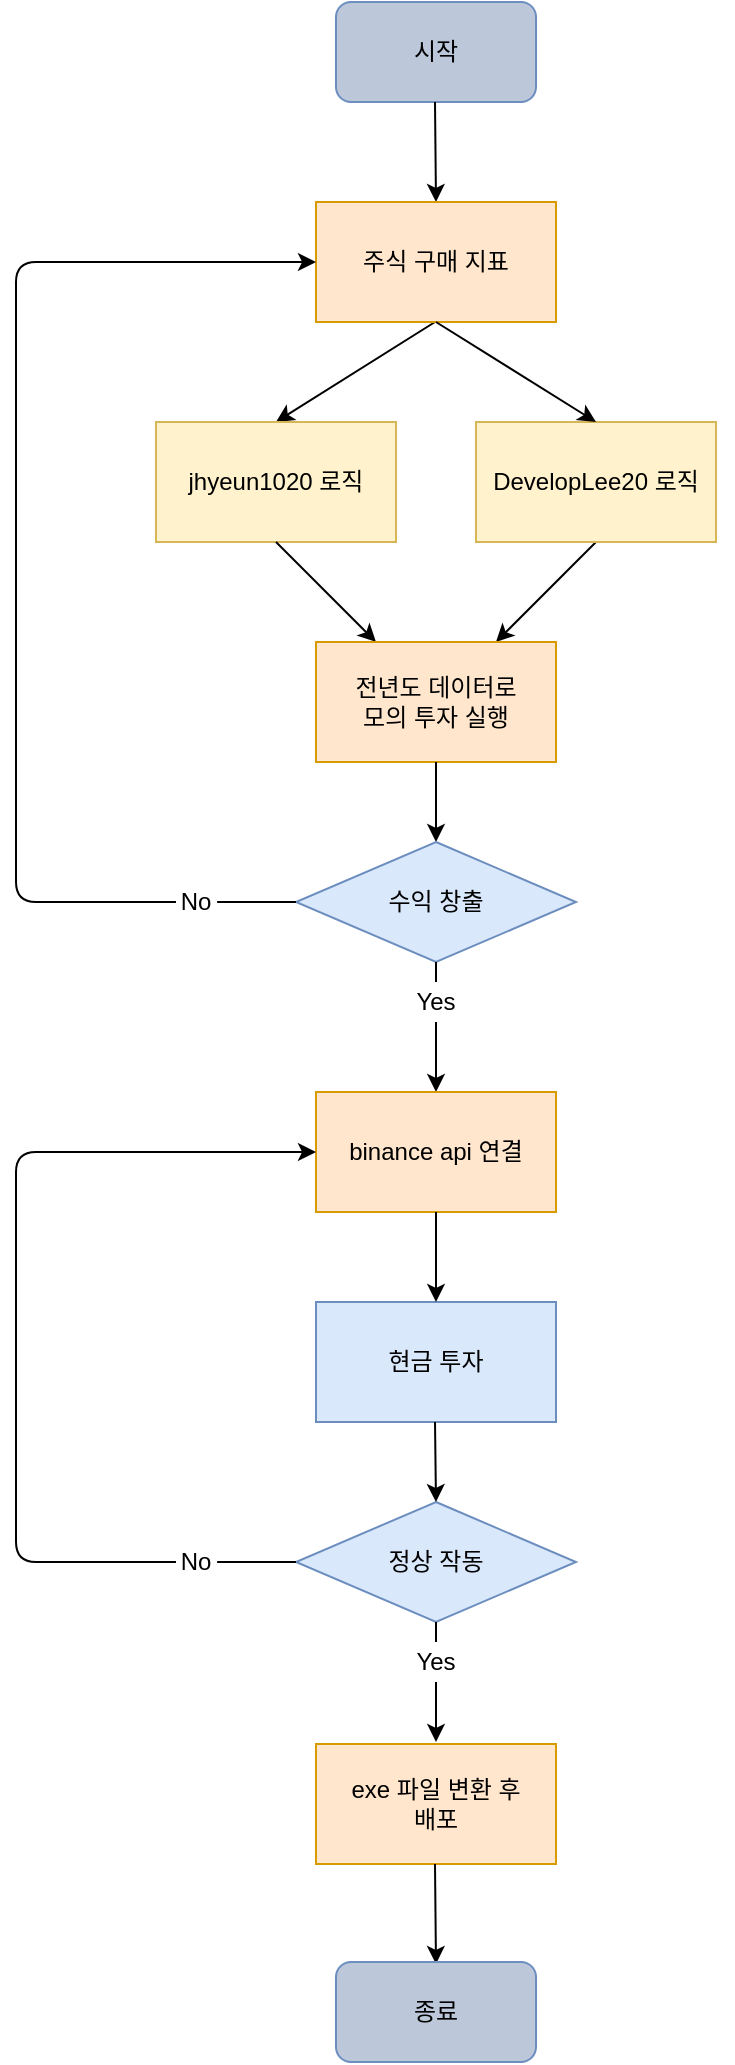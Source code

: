 <mxfile version="14.2.6" type="github"><diagram id="3m_HOU2zzyhfPEEuxjuD" name="Page-1"><mxGraphModel dx="1209" dy="749" grid="1" gridSize="10" guides="1" tooltips="1" connect="1" arrows="1" fold="1" page="1" pageScale="1" pageWidth="827" pageHeight="1169" math="0" shadow="0"><root><mxCell id="0"/><mxCell id="1" parent="0"/><mxCell id="cSzVIA07Tfc7VqJ-5l3j-1" value="시작" style="rounded=1;whiteSpace=wrap;html=1;strokeColor=#6c8ebf;fillColor=#BCC8D9;" vertex="1" parent="1"><mxGeometry x="350" y="10" width="100" height="50" as="geometry"/></mxCell><mxCell id="cSzVIA07Tfc7VqJ-5l3j-4" value="" style="endArrow=classic;html=1;entryX=0.5;entryY=0;entryDx=0;entryDy=0;" edge="1" parent="1" target="cSzVIA07Tfc7VqJ-5l3j-8"><mxGeometry width="50" height="50" relative="1" as="geometry"><mxPoint x="399.5" y="170" as="sourcePoint"/><mxPoint x="320" y="250" as="targetPoint"/></mxGeometry></mxCell><mxCell id="cSzVIA07Tfc7VqJ-5l3j-5" value="" style="endArrow=classic;html=1;" edge="1" parent="1"><mxGeometry width="50" height="50" relative="1" as="geometry"><mxPoint x="399.5" y="60" as="sourcePoint"/><mxPoint x="400" y="110" as="targetPoint"/></mxGeometry></mxCell><mxCell id="cSzVIA07Tfc7VqJ-5l3j-6" value="주식 구매 지표" style="rounded=0;whiteSpace=wrap;html=1;fillColor=#ffe6cc;strokeColor=#d79b00;" vertex="1" parent="1"><mxGeometry x="340" y="110" width="120" height="60" as="geometry"/></mxCell><mxCell id="cSzVIA07Tfc7VqJ-5l3j-8" value="jhyeun1020 로직" style="rounded=0;whiteSpace=wrap;html=1;fillColor=#fff2cc;strokeColor=#d6b656;" vertex="1" parent="1"><mxGeometry x="260" y="220" width="120" height="60" as="geometry"/></mxCell><mxCell id="cSzVIA07Tfc7VqJ-5l3j-11" value="" style="endArrow=classic;html=1;" edge="1" parent="1" source="cSzVIA07Tfc7VqJ-5l3j-12"><mxGeometry width="50" height="50" relative="1" as="geometry"><mxPoint x="400" y="170" as="sourcePoint"/><mxPoint x="480" y="250" as="targetPoint"/></mxGeometry></mxCell><mxCell id="cSzVIA07Tfc7VqJ-5l3j-13" value="" style="endArrow=classic;html=1;entryX=0.25;entryY=0;entryDx=0;entryDy=0;exitX=0.5;exitY=1;exitDx=0;exitDy=0;" edge="1" parent="1" source="cSzVIA07Tfc7VqJ-5l3j-8" target="cSzVIA07Tfc7VqJ-5l3j-15"><mxGeometry width="50" height="50" relative="1" as="geometry"><mxPoint x="320" y="330" as="sourcePoint"/><mxPoint x="390" y="400" as="targetPoint"/></mxGeometry></mxCell><mxCell id="cSzVIA07Tfc7VqJ-5l3j-14" value="" style="endArrow=classic;html=1;entryX=0.75;entryY=0;entryDx=0;entryDy=0;exitX=0.5;exitY=1;exitDx=0;exitDy=0;" edge="1" parent="1" source="cSzVIA07Tfc7VqJ-5l3j-12" target="cSzVIA07Tfc7VqJ-5l3j-15"><mxGeometry width="50" height="50" relative="1" as="geometry"><mxPoint x="484" y="330" as="sourcePoint"/><mxPoint x="414" y="400" as="targetPoint"/></mxGeometry></mxCell><mxCell id="cSzVIA07Tfc7VqJ-5l3j-15" value="전년도 데이터로 &lt;br&gt;모의 투자 실행" style="rounded=0;whiteSpace=wrap;html=1;fillColor=#ffe6cc;strokeColor=#d79b00;" vertex="1" parent="1"><mxGeometry x="340" y="330" width="120" height="60" as="geometry"/></mxCell><mxCell id="cSzVIA07Tfc7VqJ-5l3j-16" value="" style="endArrow=classic;html=1;exitX=0.5;exitY=1;exitDx=0;exitDy=0;entryX=0.5;entryY=0;entryDx=0;entryDy=0;" edge="1" parent="1" source="cSzVIA07Tfc7VqJ-5l3j-15" target="cSzVIA07Tfc7VqJ-5l3j-17"><mxGeometry width="50" height="50" relative="1" as="geometry"><mxPoint x="399.5" y="460" as="sourcePoint"/><mxPoint x="400" y="500" as="targetPoint"/></mxGeometry></mxCell><mxCell id="cSzVIA07Tfc7VqJ-5l3j-17" value="수익 창출" style="rhombus;whiteSpace=wrap;html=1;fillColor=#dae8fc;strokeColor=#6c8ebf;" vertex="1" parent="1"><mxGeometry x="330" y="430" width="140" height="60" as="geometry"/></mxCell><mxCell id="cSzVIA07Tfc7VqJ-5l3j-18" value="" style="endArrow=none;html=1;entryX=0;entryY=0.5;entryDx=0;entryDy=0;" edge="1" parent="1" source="cSzVIA07Tfc7VqJ-5l3j-19" target="cSzVIA07Tfc7VqJ-5l3j-17"><mxGeometry width="50" height="50" relative="1" as="geometry"><mxPoint x="300" y="530" as="sourcePoint"/><mxPoint x="330" y="530" as="targetPoint"/><Array as="points"><mxPoint x="287" y="460"/></Array></mxGeometry></mxCell><mxCell id="cSzVIA07Tfc7VqJ-5l3j-21" value="" style="endArrow=classic;html=1;entryX=0;entryY=0.5;entryDx=0;entryDy=0;" edge="1" parent="1" target="cSzVIA07Tfc7VqJ-5l3j-6"><mxGeometry width="50" height="50" relative="1" as="geometry"><mxPoint x="270" y="460" as="sourcePoint"/><mxPoint x="190" y="120" as="targetPoint"/><Array as="points"><mxPoint x="250" y="460"/><mxPoint x="190" y="460"/><mxPoint x="190" y="140"/></Array></mxGeometry></mxCell><mxCell id="cSzVIA07Tfc7VqJ-5l3j-19" value="No" style="text;html=1;strokeColor=none;fillColor=none;align=center;verticalAlign=middle;whiteSpace=wrap;rounded=0;" vertex="1" parent="1"><mxGeometry x="260" y="450" width="40" height="20" as="geometry"/></mxCell><mxCell id="cSzVIA07Tfc7VqJ-5l3j-24" value="Yes" style="text;html=1;strokeColor=none;fillColor=none;align=center;verticalAlign=middle;whiteSpace=wrap;rounded=0;" vertex="1" parent="1"><mxGeometry x="380" y="500" width="40" height="20" as="geometry"/></mxCell><mxCell id="cSzVIA07Tfc7VqJ-5l3j-25" value="" style="endArrow=classic;html=1;exitX=0.5;exitY=1;exitDx=0;exitDy=0;entryX=0.5;entryY=0;entryDx=0;entryDy=0;" edge="1" parent="1" source="cSzVIA07Tfc7VqJ-5l3j-24" target="cSzVIA07Tfc7VqJ-5l3j-26"><mxGeometry width="50" height="50" relative="1" as="geometry"><mxPoint x="400" y="600" as="sourcePoint"/><mxPoint x="400" y="630" as="targetPoint"/></mxGeometry></mxCell><mxCell id="cSzVIA07Tfc7VqJ-5l3j-26" value="binance api 연결" style="rounded=0;whiteSpace=wrap;html=1;fillColor=#ffe6cc;strokeColor=#d79b00;" vertex="1" parent="1"><mxGeometry x="340" y="555" width="120" height="60" as="geometry"/></mxCell><mxCell id="cSzVIA07Tfc7VqJ-5l3j-28" value="현금 투자" style="rounded=0;whiteSpace=wrap;html=1;fillColor=#dae8fc;strokeColor=#6c8ebf;" vertex="1" parent="1"><mxGeometry x="340" y="660" width="120" height="60" as="geometry"/></mxCell><mxCell id="cSzVIA07Tfc7VqJ-5l3j-30" value="정상 작동" style="rhombus;whiteSpace=wrap;html=1;fillColor=#dae8fc;strokeColor=#6c8ebf;" vertex="1" parent="1"><mxGeometry x="330" y="760" width="140" height="60" as="geometry"/></mxCell><mxCell id="cSzVIA07Tfc7VqJ-5l3j-31" value="" style="endArrow=classic;html=1;" edge="1" parent="1"><mxGeometry width="50" height="50" relative="1" as="geometry"><mxPoint x="399.5" y="720" as="sourcePoint"/><mxPoint x="400" y="760" as="targetPoint"/></mxGeometry></mxCell><mxCell id="cSzVIA07Tfc7VqJ-5l3j-12" value="DevelopLee20 로직" style="rounded=0;whiteSpace=wrap;html=1;fillColor=#fff2cc;strokeColor=#d6b656;" vertex="1" parent="1"><mxGeometry x="420" y="220" width="120" height="60" as="geometry"/></mxCell><mxCell id="cSzVIA07Tfc7VqJ-5l3j-38" value="" style="endArrow=classic;html=1;entryX=0.5;entryY=0;entryDx=0;entryDy=0;" edge="1" parent="1" target="cSzVIA07Tfc7VqJ-5l3j-12"><mxGeometry width="50" height="50" relative="1" as="geometry"><mxPoint x="400" y="170" as="sourcePoint"/><mxPoint x="480" y="250" as="targetPoint"/></mxGeometry></mxCell><mxCell id="cSzVIA07Tfc7VqJ-5l3j-40" value="" style="endArrow=none;html=1;" edge="1" parent="1"><mxGeometry width="50" height="50" relative="1" as="geometry"><mxPoint x="400" y="500" as="sourcePoint"/><mxPoint x="400" y="490" as="targetPoint"/></mxGeometry></mxCell><mxCell id="cSzVIA07Tfc7VqJ-5l3j-41" value="" style="endArrow=classic;html=1;" edge="1" parent="1"><mxGeometry width="50" height="50" relative="1" as="geometry"><mxPoint x="400" y="615" as="sourcePoint"/><mxPoint x="400" y="660" as="targetPoint"/></mxGeometry></mxCell><mxCell id="cSzVIA07Tfc7VqJ-5l3j-42" value="" style="endArrow=none;html=1;" edge="1" parent="1"><mxGeometry width="50" height="50" relative="1" as="geometry"><mxPoint x="400" y="830" as="sourcePoint"/><mxPoint x="400" y="820" as="targetPoint"/></mxGeometry></mxCell><mxCell id="cSzVIA07Tfc7VqJ-5l3j-43" value="exe 파일 변환 후&lt;br&gt;배포" style="rounded=0;whiteSpace=wrap;html=1;fillColor=#ffe6cc;strokeColor=#d79b00;" vertex="1" parent="1"><mxGeometry x="340" y="881" width="120" height="60" as="geometry"/></mxCell><mxCell id="cSzVIA07Tfc7VqJ-5l3j-44" value="Yes" style="text;html=1;strokeColor=none;fillColor=none;align=center;verticalAlign=middle;whiteSpace=wrap;rounded=0;" vertex="1" parent="1"><mxGeometry x="380" y="830" width="40" height="20" as="geometry"/></mxCell><mxCell id="cSzVIA07Tfc7VqJ-5l3j-46" value="" style="endArrow=none;html=1;entryX=0;entryY=0.5;entryDx=0;entryDy=0;" edge="1" parent="1"><mxGeometry width="50" height="50" relative="1" as="geometry"><mxPoint x="300" y="790" as="sourcePoint"/><mxPoint x="330" y="790" as="targetPoint"/><Array as="points"><mxPoint x="287" y="790"/></Array></mxGeometry></mxCell><mxCell id="cSzVIA07Tfc7VqJ-5l3j-47" value="No" style="text;html=1;strokeColor=none;fillColor=none;align=center;verticalAlign=middle;whiteSpace=wrap;rounded=0;" vertex="1" parent="1"><mxGeometry x="260" y="780" width="40" height="20" as="geometry"/></mxCell><mxCell id="cSzVIA07Tfc7VqJ-5l3j-48" value="" style="endArrow=classic;html=1;entryX=0;entryY=0.5;entryDx=0;entryDy=0;" edge="1" parent="1" target="cSzVIA07Tfc7VqJ-5l3j-26"><mxGeometry width="50" height="50" relative="1" as="geometry"><mxPoint x="270" y="790" as="sourcePoint"/><mxPoint x="340" y="470" as="targetPoint"/><Array as="points"><mxPoint x="250" y="790"/><mxPoint x="190" y="790"/><mxPoint x="190" y="585"/></Array></mxGeometry></mxCell><mxCell id="cSzVIA07Tfc7VqJ-5l3j-51" value="" style="endArrow=classic;html=1;" edge="1" parent="1"><mxGeometry width="50" height="50" relative="1" as="geometry"><mxPoint x="399.5" y="941" as="sourcePoint"/><mxPoint x="400" y="991" as="targetPoint"/></mxGeometry></mxCell><mxCell id="cSzVIA07Tfc7VqJ-5l3j-52" value="" style="endArrow=classic;html=1;" edge="1" parent="1"><mxGeometry width="50" height="50" relative="1" as="geometry"><mxPoint x="400" y="850" as="sourcePoint"/><mxPoint x="400" y="880" as="targetPoint"/></mxGeometry></mxCell><mxCell id="cSzVIA07Tfc7VqJ-5l3j-54" value="종료" style="rounded=1;whiteSpace=wrap;html=1;strokeColor=#6c8ebf;fillColor=#BCC8D9;" vertex="1" parent="1"><mxGeometry x="350" y="990" width="100" height="50" as="geometry"/></mxCell></root></mxGraphModel></diagram></mxfile>